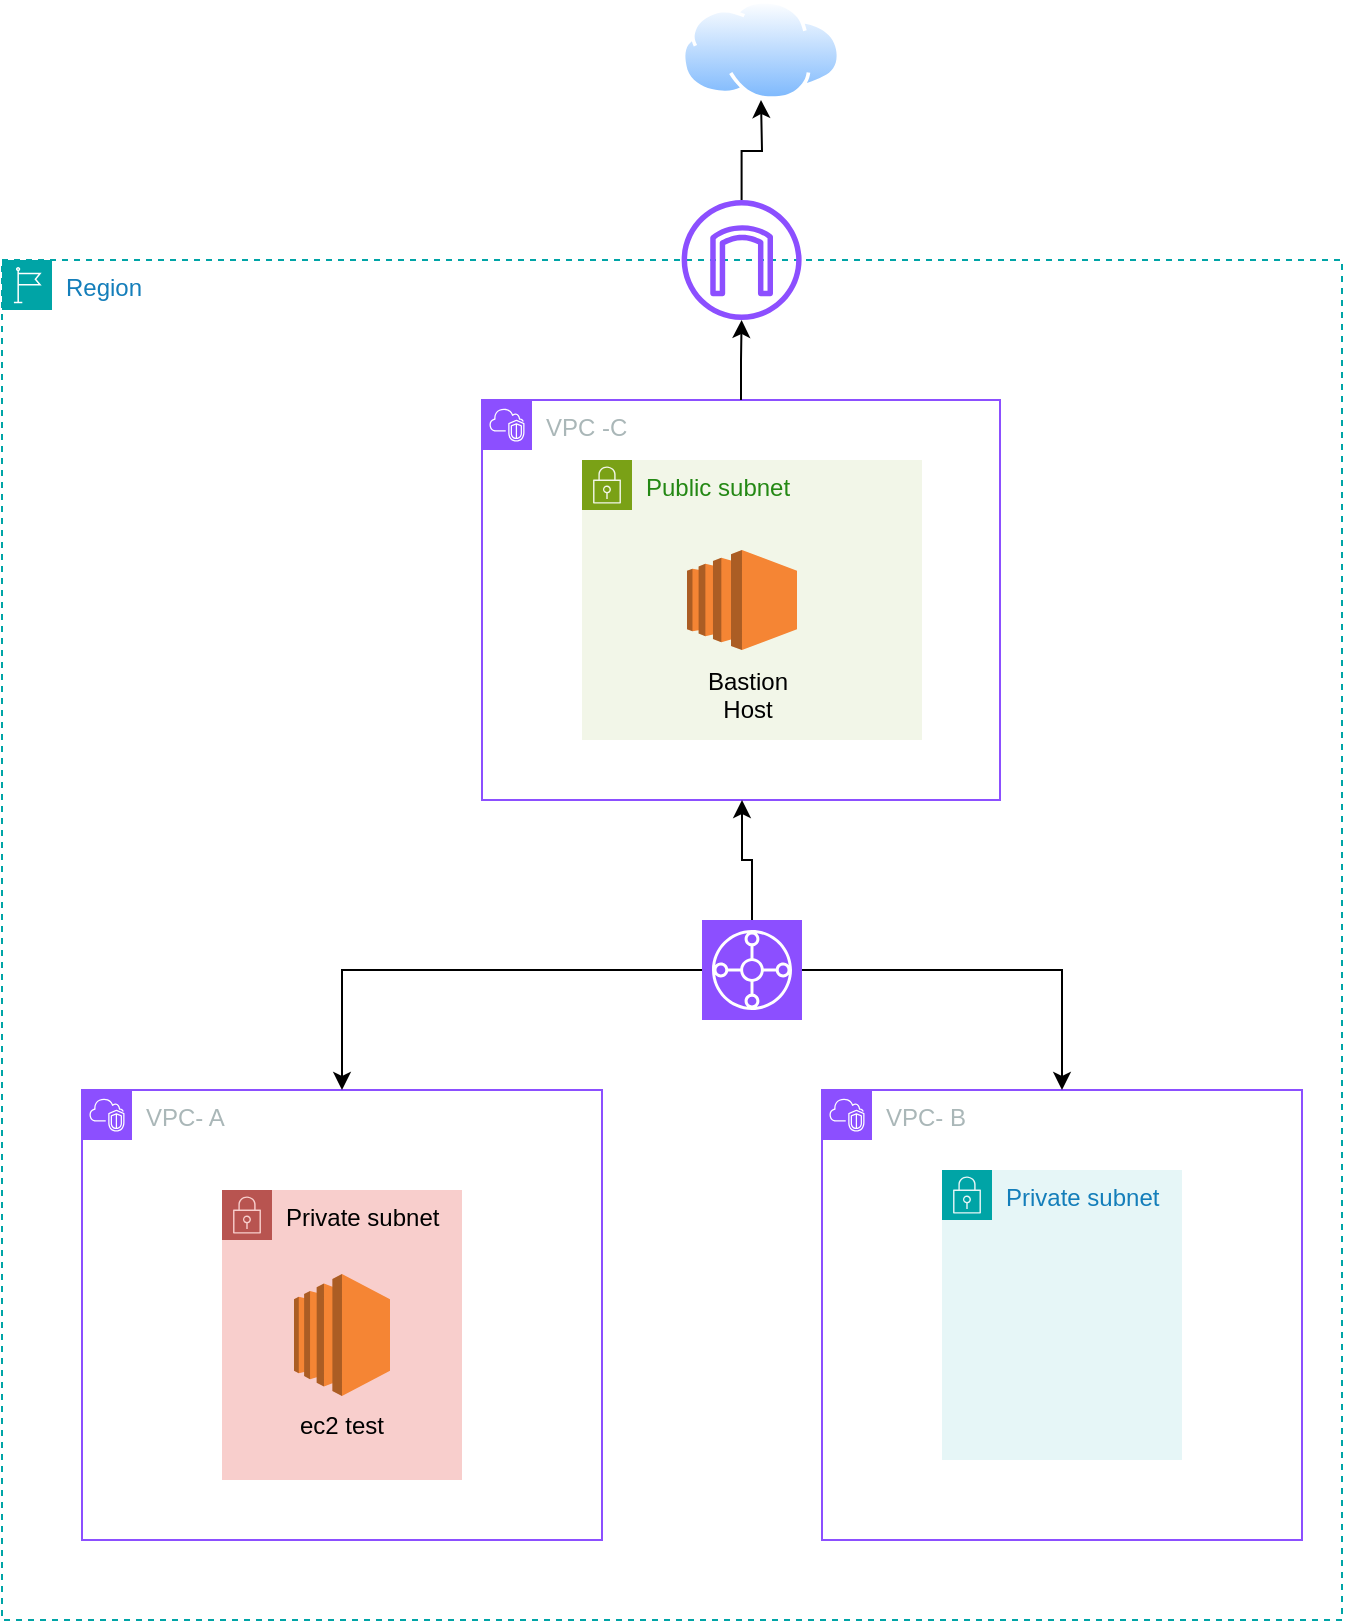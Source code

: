 <mxfile version="25.0.1">
  <diagram name="Page-1" id="uFzrBY0HqWWGP7Bu0Mum">
    <mxGraphModel dx="1368" dy="754" grid="1" gridSize="10" guides="1" tooltips="1" connect="1" arrows="1" fold="1" page="1" pageScale="1" pageWidth="850" pageHeight="1100" math="0" shadow="0">
      <root>
        <mxCell id="0" />
        <mxCell id="1" parent="0" />
        <mxCell id="HLmSkkcaPyzwlUYzEDBW-21" value="Region" style="points=[[0,0],[0.25,0],[0.5,0],[0.75,0],[1,0],[1,0.25],[1,0.5],[1,0.75],[1,1],[0.75,1],[0.5,1],[0.25,1],[0,1],[0,0.75],[0,0.5],[0,0.25]];outlineConnect=0;gradientColor=none;html=1;whiteSpace=wrap;fontSize=12;fontStyle=0;container=1;pointerEvents=0;collapsible=0;recursiveResize=0;shape=mxgraph.aws4.group;grIcon=mxgraph.aws4.group_region;strokeColor=#00A4A6;fillColor=none;verticalAlign=top;align=left;spacingLeft=30;fontColor=#147EBA;dashed=1;" parent="1" vertex="1">
          <mxGeometry x="50" y="240" width="670" height="680" as="geometry" />
        </mxCell>
        <mxCell id="HLmSkkcaPyzwlUYzEDBW-22" value="VPC -C&amp;nbsp;" style="points=[[0,0],[0.25,0],[0.5,0],[0.75,0],[1,0],[1,0.25],[1,0.5],[1,0.75],[1,1],[0.75,1],[0.5,1],[0.25,1],[0,1],[0,0.75],[0,0.5],[0,0.25]];outlineConnect=0;gradientColor=none;html=1;whiteSpace=wrap;fontSize=12;fontStyle=0;container=1;pointerEvents=0;collapsible=0;recursiveResize=0;shape=mxgraph.aws4.group;grIcon=mxgraph.aws4.group_vpc2;strokeColor=#8C4FFF;fillColor=none;verticalAlign=top;align=left;spacingLeft=30;fontColor=#AAB7B8;dashed=0;" parent="HLmSkkcaPyzwlUYzEDBW-21" vertex="1">
          <mxGeometry x="240" y="70" width="259" height="200" as="geometry" />
        </mxCell>
        <mxCell id="HLmSkkcaPyzwlUYzEDBW-2" value="Public subnet" style="points=[[0,0],[0.25,0],[0.5,0],[0.75,0],[1,0],[1,0.25],[1,0.5],[1,0.75],[1,1],[0.75,1],[0.5,1],[0.25,1],[0,1],[0,0.75],[0,0.5],[0,0.25]];outlineConnect=0;gradientColor=none;html=1;whiteSpace=wrap;fontSize=12;fontStyle=0;container=1;pointerEvents=0;collapsible=0;recursiveResize=0;shape=mxgraph.aws4.group;grIcon=mxgraph.aws4.group_security_group;grStroke=0;strokeColor=#7AA116;fillColor=#F2F6E8;verticalAlign=top;align=left;spacingLeft=30;fontColor=#248814;dashed=0;" parent="HLmSkkcaPyzwlUYzEDBW-22" vertex="1">
          <mxGeometry x="50" y="30" width="170" height="140" as="geometry" />
        </mxCell>
        <mxCell id="HLmSkkcaPyzwlUYzEDBW-38" value="" style="outlineConnect=0;dashed=0;verticalLabelPosition=bottom;verticalAlign=top;align=center;html=1;shape=mxgraph.aws3.ec2;fillColor=#F58534;gradientColor=none;" parent="HLmSkkcaPyzwlUYzEDBW-2" vertex="1">
          <mxGeometry x="52.5" y="45" width="55" height="50" as="geometry" />
        </mxCell>
        <mxCell id="HLmSkkcaPyzwlUYzEDBW-43" value="Bastion Host&lt;div&gt;&lt;br&gt;&lt;/div&gt;" style="text;html=1;align=center;verticalAlign=middle;whiteSpace=wrap;rounded=0;" parent="HLmSkkcaPyzwlUYzEDBW-2" vertex="1">
          <mxGeometry x="52.5" y="110" width="60" height="30" as="geometry" />
        </mxCell>
        <mxCell id="HLmSkkcaPyzwlUYzEDBW-23" value="VPC- A" style="points=[[0,0],[0.25,0],[0.5,0],[0.75,0],[1,0],[1,0.25],[1,0.5],[1,0.75],[1,1],[0.75,1],[0.5,1],[0.25,1],[0,1],[0,0.75],[0,0.5],[0,0.25]];outlineConnect=0;gradientColor=none;html=1;whiteSpace=wrap;fontSize=12;fontStyle=0;container=1;pointerEvents=0;collapsible=0;recursiveResize=0;shape=mxgraph.aws4.group;grIcon=mxgraph.aws4.group_vpc2;strokeColor=#8C4FFF;fillColor=none;verticalAlign=top;align=left;spacingLeft=30;fontColor=#AAB7B8;dashed=0;" parent="HLmSkkcaPyzwlUYzEDBW-21" vertex="1">
          <mxGeometry x="40" y="415" width="260" height="225" as="geometry" />
        </mxCell>
        <mxCell id="yBH7yMdOETm99ocfjCqe-1" value="Private subnet" style="points=[[0,0],[0.25,0],[0.5,0],[0.75,0],[1,0],[1,0.25],[1,0.5],[1,0.75],[1,1],[0.75,1],[0.5,1],[0.25,1],[0,1],[0,0.75],[0,0.5],[0,0.25]];outlineConnect=0;html=1;whiteSpace=wrap;fontSize=12;fontStyle=0;container=1;pointerEvents=0;collapsible=0;recursiveResize=0;shape=mxgraph.aws4.group;grIcon=mxgraph.aws4.group_security_group;grStroke=0;strokeColor=#b85450;fillColor=#f8cecc;verticalAlign=top;align=left;spacingLeft=30;dashed=0;" vertex="1" parent="HLmSkkcaPyzwlUYzEDBW-23">
          <mxGeometry x="70" y="50" width="120" height="145" as="geometry" />
        </mxCell>
        <mxCell id="yBH7yMdOETm99ocfjCqe-2" value="" style="outlineConnect=0;dashed=0;verticalLabelPosition=bottom;verticalAlign=top;align=center;html=1;shape=mxgraph.aws3.ec2;fillColor=#F58534;gradientColor=none;" vertex="1" parent="yBH7yMdOETm99ocfjCqe-1">
          <mxGeometry x="36" y="42" width="48" height="61" as="geometry" />
        </mxCell>
        <mxCell id="HLmSkkcaPyzwlUYzEDBW-42" value="ec2 test" style="text;html=1;align=center;verticalAlign=middle;whiteSpace=wrap;rounded=0;" parent="yBH7yMdOETm99ocfjCqe-1" vertex="1">
          <mxGeometry x="30" y="103" width="60" height="30" as="geometry" />
        </mxCell>
        <mxCell id="HLmSkkcaPyzwlUYzEDBW-25" value="VPC- B" style="points=[[0,0],[0.25,0],[0.5,0],[0.75,0],[1,0],[1,0.25],[1,0.5],[1,0.75],[1,1],[0.75,1],[0.5,1],[0.25,1],[0,1],[0,0.75],[0,0.5],[0,0.25]];outlineConnect=0;gradientColor=none;html=1;whiteSpace=wrap;fontSize=12;fontStyle=0;container=1;pointerEvents=0;collapsible=0;recursiveResize=0;shape=mxgraph.aws4.group;grIcon=mxgraph.aws4.group_vpc2;strokeColor=#8C4FFF;fillColor=none;verticalAlign=top;align=left;spacingLeft=30;fontColor=#AAB7B8;dashed=0;" parent="HLmSkkcaPyzwlUYzEDBW-21" vertex="1">
          <mxGeometry x="410" y="415" width="240" height="225" as="geometry" />
        </mxCell>
        <mxCell id="HLmSkkcaPyzwlUYzEDBW-9" value="Private subnet" style="points=[[0,0],[0.25,0],[0.5,0],[0.75,0],[1,0],[1,0.25],[1,0.5],[1,0.75],[1,1],[0.75,1],[0.5,1],[0.25,1],[0,1],[0,0.75],[0,0.5],[0,0.25]];outlineConnect=0;gradientColor=none;html=1;whiteSpace=wrap;fontSize=12;fontStyle=0;container=1;pointerEvents=0;collapsible=0;recursiveResize=0;shape=mxgraph.aws4.group;grIcon=mxgraph.aws4.group_security_group;grStroke=0;strokeColor=#00A4A6;fillColor=#E6F6F7;verticalAlign=top;align=left;spacingLeft=30;fontColor=#147EBA;dashed=0;" parent="HLmSkkcaPyzwlUYzEDBW-25" vertex="1">
          <mxGeometry x="60" y="40" width="120" height="145" as="geometry" />
        </mxCell>
        <mxCell id="HLmSkkcaPyzwlUYzEDBW-28" style="edgeStyle=orthogonalEdgeStyle;rounded=0;orthogonalLoop=1;jettySize=auto;html=1;" parent="HLmSkkcaPyzwlUYzEDBW-21" source="HLmSkkcaPyzwlUYzEDBW-6" target="HLmSkkcaPyzwlUYzEDBW-25" edge="1">
          <mxGeometry relative="1" as="geometry" />
        </mxCell>
        <mxCell id="HLmSkkcaPyzwlUYzEDBW-29" style="edgeStyle=orthogonalEdgeStyle;rounded=0;orthogonalLoop=1;jettySize=auto;html=1;" parent="HLmSkkcaPyzwlUYzEDBW-21" source="HLmSkkcaPyzwlUYzEDBW-6" target="HLmSkkcaPyzwlUYzEDBW-23" edge="1">
          <mxGeometry relative="1" as="geometry" />
        </mxCell>
        <mxCell id="HLmSkkcaPyzwlUYzEDBW-33" style="edgeStyle=orthogonalEdgeStyle;rounded=0;orthogonalLoop=1;jettySize=auto;html=1;" parent="HLmSkkcaPyzwlUYzEDBW-21" source="HLmSkkcaPyzwlUYzEDBW-6" target="HLmSkkcaPyzwlUYzEDBW-22" edge="1">
          <mxGeometry relative="1" as="geometry">
            <Array as="points">
              <mxPoint x="375" y="300" />
              <mxPoint x="370" y="300" />
            </Array>
          </mxGeometry>
        </mxCell>
        <mxCell id="HLmSkkcaPyzwlUYzEDBW-6" value="" style="sketch=0;points=[[0,0,0],[0.25,0,0],[0.5,0,0],[0.75,0,0],[1,0,0],[0,1,0],[0.25,1,0],[0.5,1,0],[0.75,1,0],[1,1,0],[0,0.25,0],[0,0.5,0],[0,0.75,0],[1,0.25,0],[1,0.5,0],[1,0.75,0]];outlineConnect=0;fontColor=#232F3E;fillColor=#8C4FFF;strokeColor=#ffffff;dashed=0;verticalLabelPosition=bottom;verticalAlign=top;align=center;html=1;fontSize=12;fontStyle=0;aspect=fixed;shape=mxgraph.aws4.resourceIcon;resIcon=mxgraph.aws4.transit_gateway;" parent="HLmSkkcaPyzwlUYzEDBW-21" vertex="1">
          <mxGeometry x="350" y="330" width="50" height="50" as="geometry" />
        </mxCell>
        <mxCell id="HLmSkkcaPyzwlUYzEDBW-36" style="edgeStyle=orthogonalEdgeStyle;rounded=0;orthogonalLoop=1;jettySize=auto;html=1;" parent="1" source="HLmSkkcaPyzwlUYzEDBW-34" edge="1">
          <mxGeometry relative="1" as="geometry">
            <mxPoint x="429.5" y="160" as="targetPoint" />
          </mxGeometry>
        </mxCell>
        <mxCell id="HLmSkkcaPyzwlUYzEDBW-34" value="" style="sketch=0;outlineConnect=0;fontColor=#232F3E;gradientColor=none;fillColor=#8C4FFF;strokeColor=none;dashed=0;verticalLabelPosition=bottom;verticalAlign=top;align=center;html=1;fontSize=12;fontStyle=0;aspect=fixed;pointerEvents=1;shape=mxgraph.aws4.internet_gateway;" parent="1" vertex="1">
          <mxGeometry x="389.81" y="210" width="60" height="60" as="geometry" />
        </mxCell>
        <mxCell id="HLmSkkcaPyzwlUYzEDBW-35" style="edgeStyle=orthogonalEdgeStyle;rounded=0;orthogonalLoop=1;jettySize=auto;html=1;" parent="1" source="HLmSkkcaPyzwlUYzEDBW-22" target="HLmSkkcaPyzwlUYzEDBW-34" edge="1">
          <mxGeometry relative="1" as="geometry" />
        </mxCell>
        <mxCell id="HLmSkkcaPyzwlUYzEDBW-37" value="" style="image;aspect=fixed;perimeter=ellipsePerimeter;html=1;align=center;shadow=0;dashed=0;spacingTop=3;image=img/lib/active_directory/internet_cloud.svg;" parent="1" vertex="1">
          <mxGeometry x="389.81" y="110" width="79.37" height="50" as="geometry" />
        </mxCell>
      </root>
    </mxGraphModel>
  </diagram>
</mxfile>
